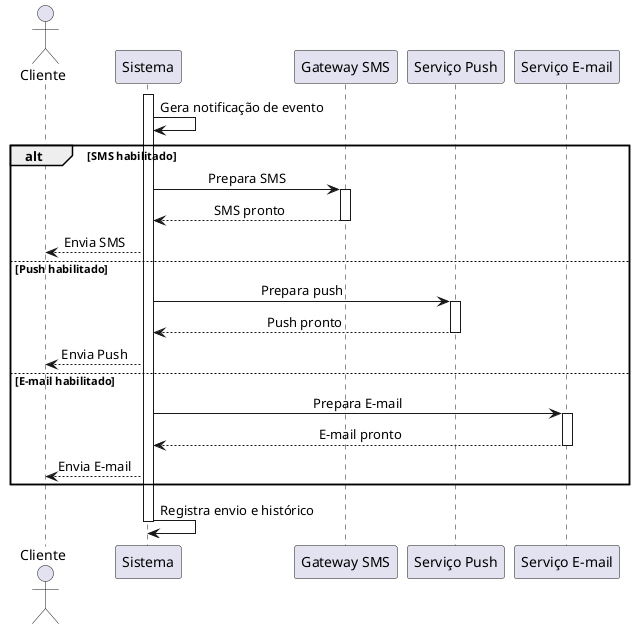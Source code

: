 @startuml Notificacao
skinparam sequenceMessageAlign center

actor Cliente
participant Sistema
participant SMS as "Gateway SMS"
participant Push as "Serviço Push"
participant EMail as "Serviço E-mail"

activate Sistema
Sistema -> Sistema: Gera notificação de evento

alt SMS habilitado
    Sistema -> SMS: Prepara SMS
    activate SMS

    SMS --> Sistema: SMS pronto
    deactivate SMS

    Sistema --> Cliente: Envia SMS
else Push habilitado
    Sistema -> Push: Prepara push
    activate Push

    Push --> Sistema: Push pronto
    deactivate Push

    Sistema --> Cliente: Envia Push
else E-mail habilitado
    Sistema -> EMail: Prepara E-mail
    activate EMail

    EMail --> Sistema: E-mail pronto
    deactivate EMail

    Sistema --> Cliente: Envia E-mail
end

Sistema -> Sistema: Registra envio e histórico
deactivate Sistema
@enduml